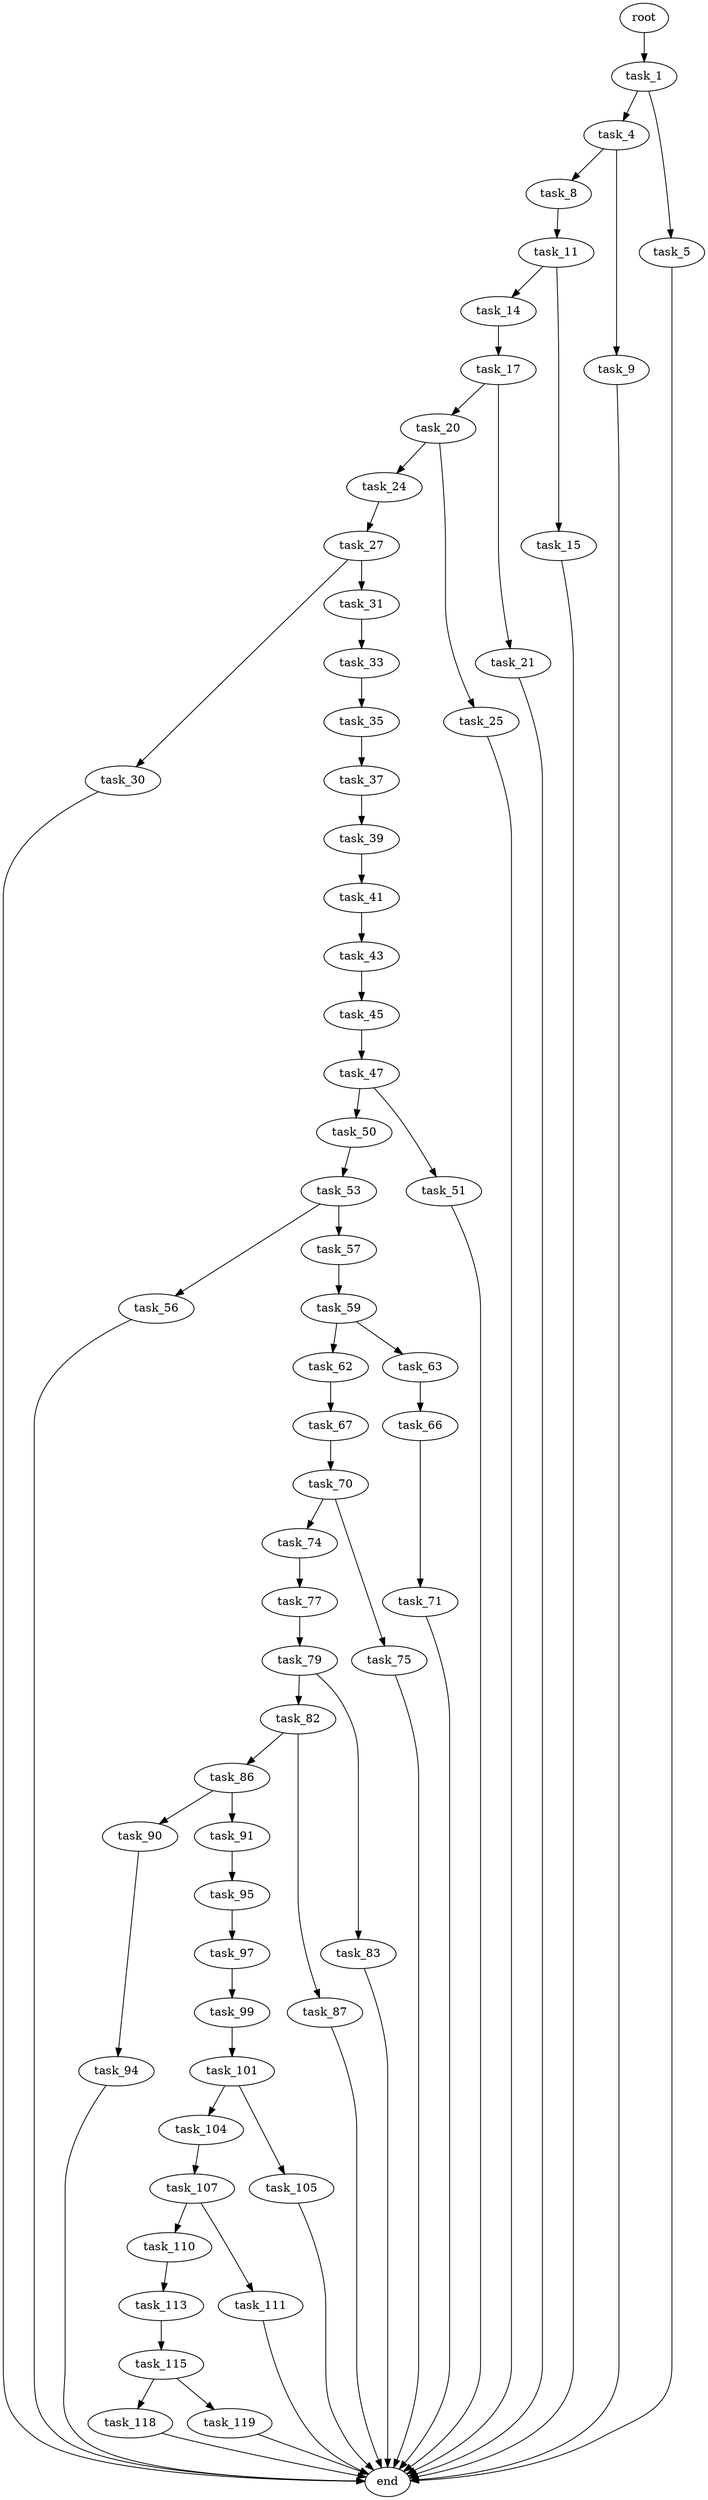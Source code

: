 digraph G {
  root [size="0.000000"];
  task_1 [size="20856510522.000000"];
  task_4 [size="208351095140.000000"];
  task_5 [size="549755813888.000000"];
  task_8 [size="312122445113.000000"];
  task_9 [size="41505426097.000000"];
  task_11 [size="382530910686.000000"];
  task_14 [size="41347926595.000000"];
  task_15 [size="68719476736.000000"];
  task_17 [size="12699218085.000000"];
  task_20 [size="231928233984.000000"];
  task_21 [size="1855546591.000000"];
  task_24 [size="310949711985.000000"];
  task_25 [size="229073465829.000000"];
  task_27 [size="17881292887.000000"];
  task_30 [size="173714820319.000000"];
  task_31 [size="407079160455.000000"];
  task_33 [size="35794887084.000000"];
  task_35 [size="1073741824000.000000"];
  task_37 [size="3748766505.000000"];
  task_39 [size="346233363148.000000"];
  task_41 [size="1073741824000.000000"];
  task_43 [size="9451134084.000000"];
  task_45 [size="66718934073.000000"];
  task_47 [size="1013676525.000000"];
  task_50 [size="8589934592.000000"];
  task_51 [size="368293445632.000000"];
  task_53 [size="9877119184.000000"];
  task_56 [size="368293445632.000000"];
  task_57 [size="440192378175.000000"];
  task_59 [size="8589934592.000000"];
  task_62 [size="3282592037.000000"];
  task_63 [size="696856498227.000000"];
  task_66 [size="4093053783.000000"];
  task_67 [size="29467097678.000000"];
  task_70 [size="248558719232.000000"];
  task_71 [size="55027995710.000000"];
  task_74 [size="782757789696.000000"];
  task_75 [size="168096274036.000000"];
  task_77 [size="1292768343.000000"];
  task_79 [size="782757789696.000000"];
  task_82 [size="38960224630.000000"];
  task_83 [size="27584440792.000000"];
  task_86 [size="443321276812.000000"];
  task_87 [size="28991029248.000000"];
  task_90 [size="137118363995.000000"];
  task_91 [size="231928233984.000000"];
  task_94 [size="1550462682.000000"];
  task_95 [size="231928233984.000000"];
  task_97 [size="119659930826.000000"];
  task_99 [size="76846017949.000000"];
  task_101 [size="134217728000.000000"];
  task_104 [size="18760936984.000000"];
  task_105 [size="368293445632.000000"];
  task_107 [size="42332643793.000000"];
  task_110 [size="4594151731.000000"];
  task_111 [size="11721280833.000000"];
  task_113 [size="68719476736.000000"];
  task_115 [size="134217728000.000000"];
  task_118 [size="782757789696.000000"];
  task_119 [size="368293445632.000000"];
  end [size="0.000000"];

  root -> task_1 [size="1.000000"];
  task_1 -> task_4 [size="536870912.000000"];
  task_1 -> task_5 [size="536870912.000000"];
  task_4 -> task_8 [size="838860800.000000"];
  task_4 -> task_9 [size="838860800.000000"];
  task_5 -> end [size="1.000000"];
  task_8 -> task_11 [size="679477248.000000"];
  task_9 -> end [size="1.000000"];
  task_11 -> task_14 [size="411041792.000000"];
  task_11 -> task_15 [size="411041792.000000"];
  task_14 -> task_17 [size="838860800.000000"];
  task_15 -> end [size="1.000000"];
  task_17 -> task_20 [size="679477248.000000"];
  task_17 -> task_21 [size="679477248.000000"];
  task_20 -> task_24 [size="301989888.000000"];
  task_20 -> task_25 [size="301989888.000000"];
  task_21 -> end [size="1.000000"];
  task_24 -> task_27 [size="209715200.000000"];
  task_25 -> end [size="1.000000"];
  task_27 -> task_30 [size="411041792.000000"];
  task_27 -> task_31 [size="411041792.000000"];
  task_30 -> end [size="1.000000"];
  task_31 -> task_33 [size="411041792.000000"];
  task_33 -> task_35 [size="679477248.000000"];
  task_35 -> task_37 [size="838860800.000000"];
  task_37 -> task_39 [size="75497472.000000"];
  task_39 -> task_41 [size="679477248.000000"];
  task_41 -> task_43 [size="838860800.000000"];
  task_43 -> task_45 [size="301989888.000000"];
  task_45 -> task_47 [size="75497472.000000"];
  task_47 -> task_50 [size="33554432.000000"];
  task_47 -> task_51 [size="33554432.000000"];
  task_50 -> task_53 [size="33554432.000000"];
  task_51 -> end [size="1.000000"];
  task_53 -> task_56 [size="301989888.000000"];
  task_53 -> task_57 [size="301989888.000000"];
  task_56 -> end [size="1.000000"];
  task_57 -> task_59 [size="536870912.000000"];
  task_59 -> task_62 [size="33554432.000000"];
  task_59 -> task_63 [size="33554432.000000"];
  task_62 -> task_67 [size="75497472.000000"];
  task_63 -> task_66 [size="679477248.000000"];
  task_66 -> task_71 [size="134217728.000000"];
  task_67 -> task_70 [size="134217728.000000"];
  task_70 -> task_74 [size="301989888.000000"];
  task_70 -> task_75 [size="301989888.000000"];
  task_71 -> end [size="1.000000"];
  task_74 -> task_77 [size="679477248.000000"];
  task_75 -> end [size="1.000000"];
  task_77 -> task_79 [size="33554432.000000"];
  task_79 -> task_82 [size="679477248.000000"];
  task_79 -> task_83 [size="679477248.000000"];
  task_82 -> task_86 [size="33554432.000000"];
  task_82 -> task_87 [size="33554432.000000"];
  task_83 -> end [size="1.000000"];
  task_86 -> task_90 [size="301989888.000000"];
  task_86 -> task_91 [size="301989888.000000"];
  task_87 -> end [size="1.000000"];
  task_90 -> task_94 [size="134217728.000000"];
  task_91 -> task_95 [size="301989888.000000"];
  task_94 -> end [size="1.000000"];
  task_95 -> task_97 [size="301989888.000000"];
  task_97 -> task_99 [size="209715200.000000"];
  task_99 -> task_101 [size="134217728.000000"];
  task_101 -> task_104 [size="209715200.000000"];
  task_101 -> task_105 [size="209715200.000000"];
  task_104 -> task_107 [size="838860800.000000"];
  task_105 -> end [size="1.000000"];
  task_107 -> task_110 [size="838860800.000000"];
  task_107 -> task_111 [size="838860800.000000"];
  task_110 -> task_113 [size="134217728.000000"];
  task_111 -> end [size="1.000000"];
  task_113 -> task_115 [size="134217728.000000"];
  task_115 -> task_118 [size="209715200.000000"];
  task_115 -> task_119 [size="209715200.000000"];
  task_118 -> end [size="1.000000"];
  task_119 -> end [size="1.000000"];
}
